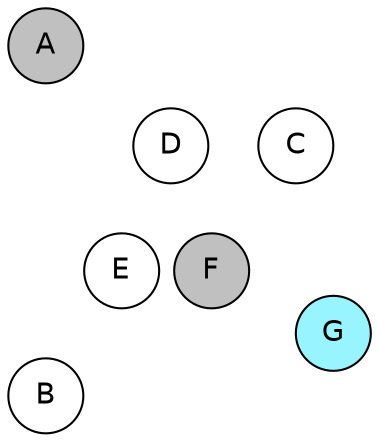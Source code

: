 
graph {

layout = circo;
mindist = .1

node [shape = circle, fontname = Helvetica, margin = 0, style = filled]
edge [style=invis]

subgraph 1 {
	E -- F -- F# -- G -- G# -- A -- A# -- B -- C -- C# -- D -- D# -- E
}

C [fillcolor = white];
C# [fillcolor = gray];
D [fillcolor = white];
D# [fillcolor = white];
E [fillcolor = white];
F [fillcolor = gray];
F# [fillcolor = gray];
G [fillcolor = cadetblue1];
G# [fillcolor = gray];
A [fillcolor = gray];
A# [fillcolor = gray];
B [fillcolor = white];
}

